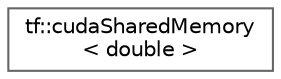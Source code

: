 digraph "类继承关系图"
{
 // LATEX_PDF_SIZE
  bgcolor="transparent";
  edge [fontname=Helvetica,fontsize=10,labelfontname=Helvetica,labelfontsize=10];
  node [fontname=Helvetica,fontsize=10,shape=box,height=0.2,width=0.4];
  rankdir="LR";
  Node0 [id="Node000000",label="tf::cudaSharedMemory\l\< double \>",height=0.2,width=0.4,color="grey40", fillcolor="white", style="filled",URL="$structtf_1_1cuda_shared_memory_3_01double_01_4.html",tooltip=" "];
}
